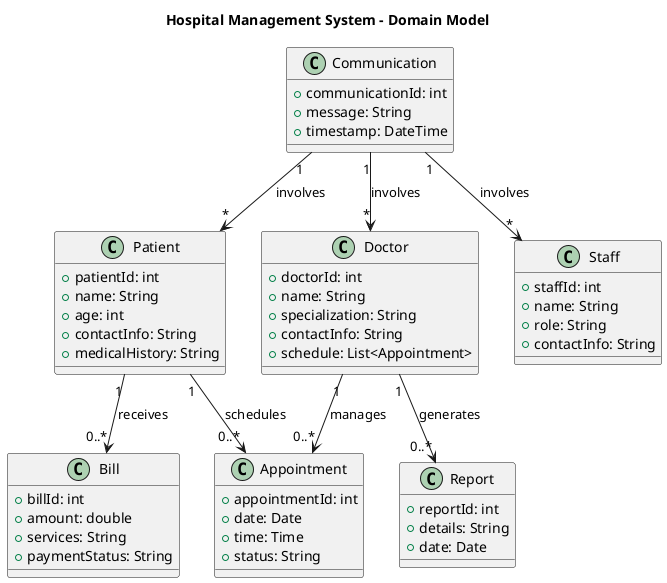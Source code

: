 @startuml
title Hospital Management System - Domain Model

' Entities
class Patient {
    +patientId: int
    +name: String
    +age: int
    +contactInfo: String
    +medicalHistory: String
}

class Doctor {
    +doctorId: int
    +name: String
    +specialization: String
    +contactInfo: String
    +schedule: List<Appointment>
}

class Staff {
    +staffId: int
    +name: String
    +role: String
    +contactInfo: String
}

class Appointment {
    +appointmentId: int
    +date: Date
    +time: Time
    +status: String
}

class Bill {
    +billId: int
    +amount: double
    +services: String
    +paymentStatus: String
}

class Report {
    +reportId: int
    +details: String
    +date: Date
}

class Communication {
    +communicationId: int
    +message: String
    +timestamp: DateTime
}

' Relationships
Patient "1" --> "0..*" Appointment : schedules
Doctor "1" --> "0..*" Appointment : manages
Patient "1" --> "0..*" Bill : receives
Doctor "1" --> "0..*" Report : generates
Communication "1" --> "*" Patient : involves
Communication "1" --> "*" Doctor : involves
Communication "1" --> "*" Staff : involves

@enduml
